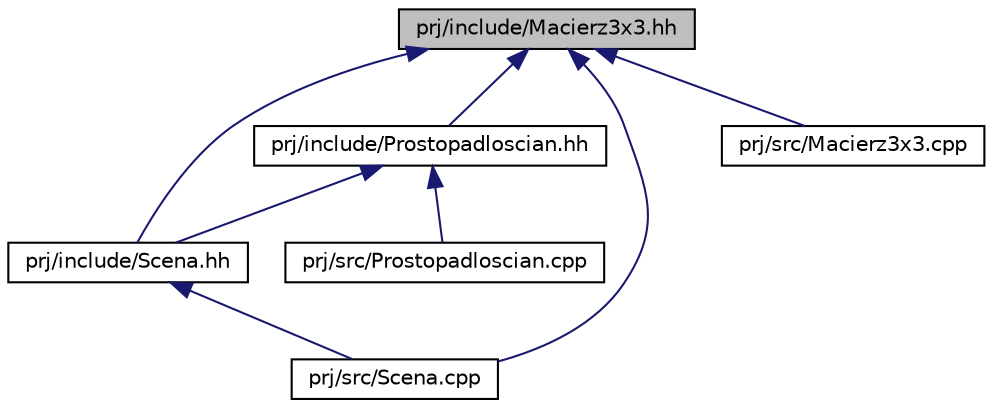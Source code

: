 digraph "prj/include/Macierz3x3.hh"
{
 // LATEX_PDF_SIZE
  edge [fontname="Helvetica",fontsize="10",labelfontname="Helvetica",labelfontsize="10"];
  node [fontname="Helvetica",fontsize="10",shape=record];
  Node1 [label="prj/include/Macierz3x3.hh",height=0.2,width=0.4,color="black", fillcolor="grey75", style="filled", fontcolor="black",tooltip="Definicja klasy Macierz3x3."];
  Node1 -> Node2 [dir="back",color="midnightblue",fontsize="10",style="solid",fontname="Helvetica"];
  Node2 [label="prj/include/Prostopadloscian.hh",height=0.2,width=0.4,color="black", fillcolor="white", style="filled",URL="$_prostopadloscian_8hh.html",tooltip="Definicja klasy Prostopadloscian."];
  Node2 -> Node3 [dir="back",color="midnightblue",fontsize="10",style="solid",fontname="Helvetica"];
  Node3 [label="prj/include/Scena.hh",height=0.2,width=0.4,color="black", fillcolor="white", style="filled",URL="$_scena_8hh.html",tooltip="Definicja klasy Scena."];
  Node3 -> Node4 [dir="back",color="midnightblue",fontsize="10",style="solid",fontname="Helvetica"];
  Node4 [label="prj/src/Scena.cpp",height=0.2,width=0.4,color="black", fillcolor="white", style="filled",URL="$_scena_8cpp.html",tooltip="Definicja metod klasy Scena."];
  Node2 -> Node5 [dir="back",color="midnightblue",fontsize="10",style="solid",fontname="Helvetica"];
  Node5 [label="prj/src/Prostopadloscian.cpp",height=0.2,width=0.4,color="black", fillcolor="white", style="filled",URL="$_prostopadloscian_8cpp.html",tooltip="Definicja metod klasy Prostopadloscian."];
  Node1 -> Node3 [dir="back",color="midnightblue",fontsize="10",style="solid",fontname="Helvetica"];
  Node1 -> Node6 [dir="back",color="midnightblue",fontsize="10",style="solid",fontname="Helvetica"];
  Node6 [label="prj/src/Macierz3x3.cpp",height=0.2,width=0.4,color="black", fillcolor="white", style="filled",URL="$_macierz3x3_8cpp.html",tooltip="Definicja metod klasy Macierz3x3."];
  Node1 -> Node4 [dir="back",color="midnightblue",fontsize="10",style="solid",fontname="Helvetica"];
}
